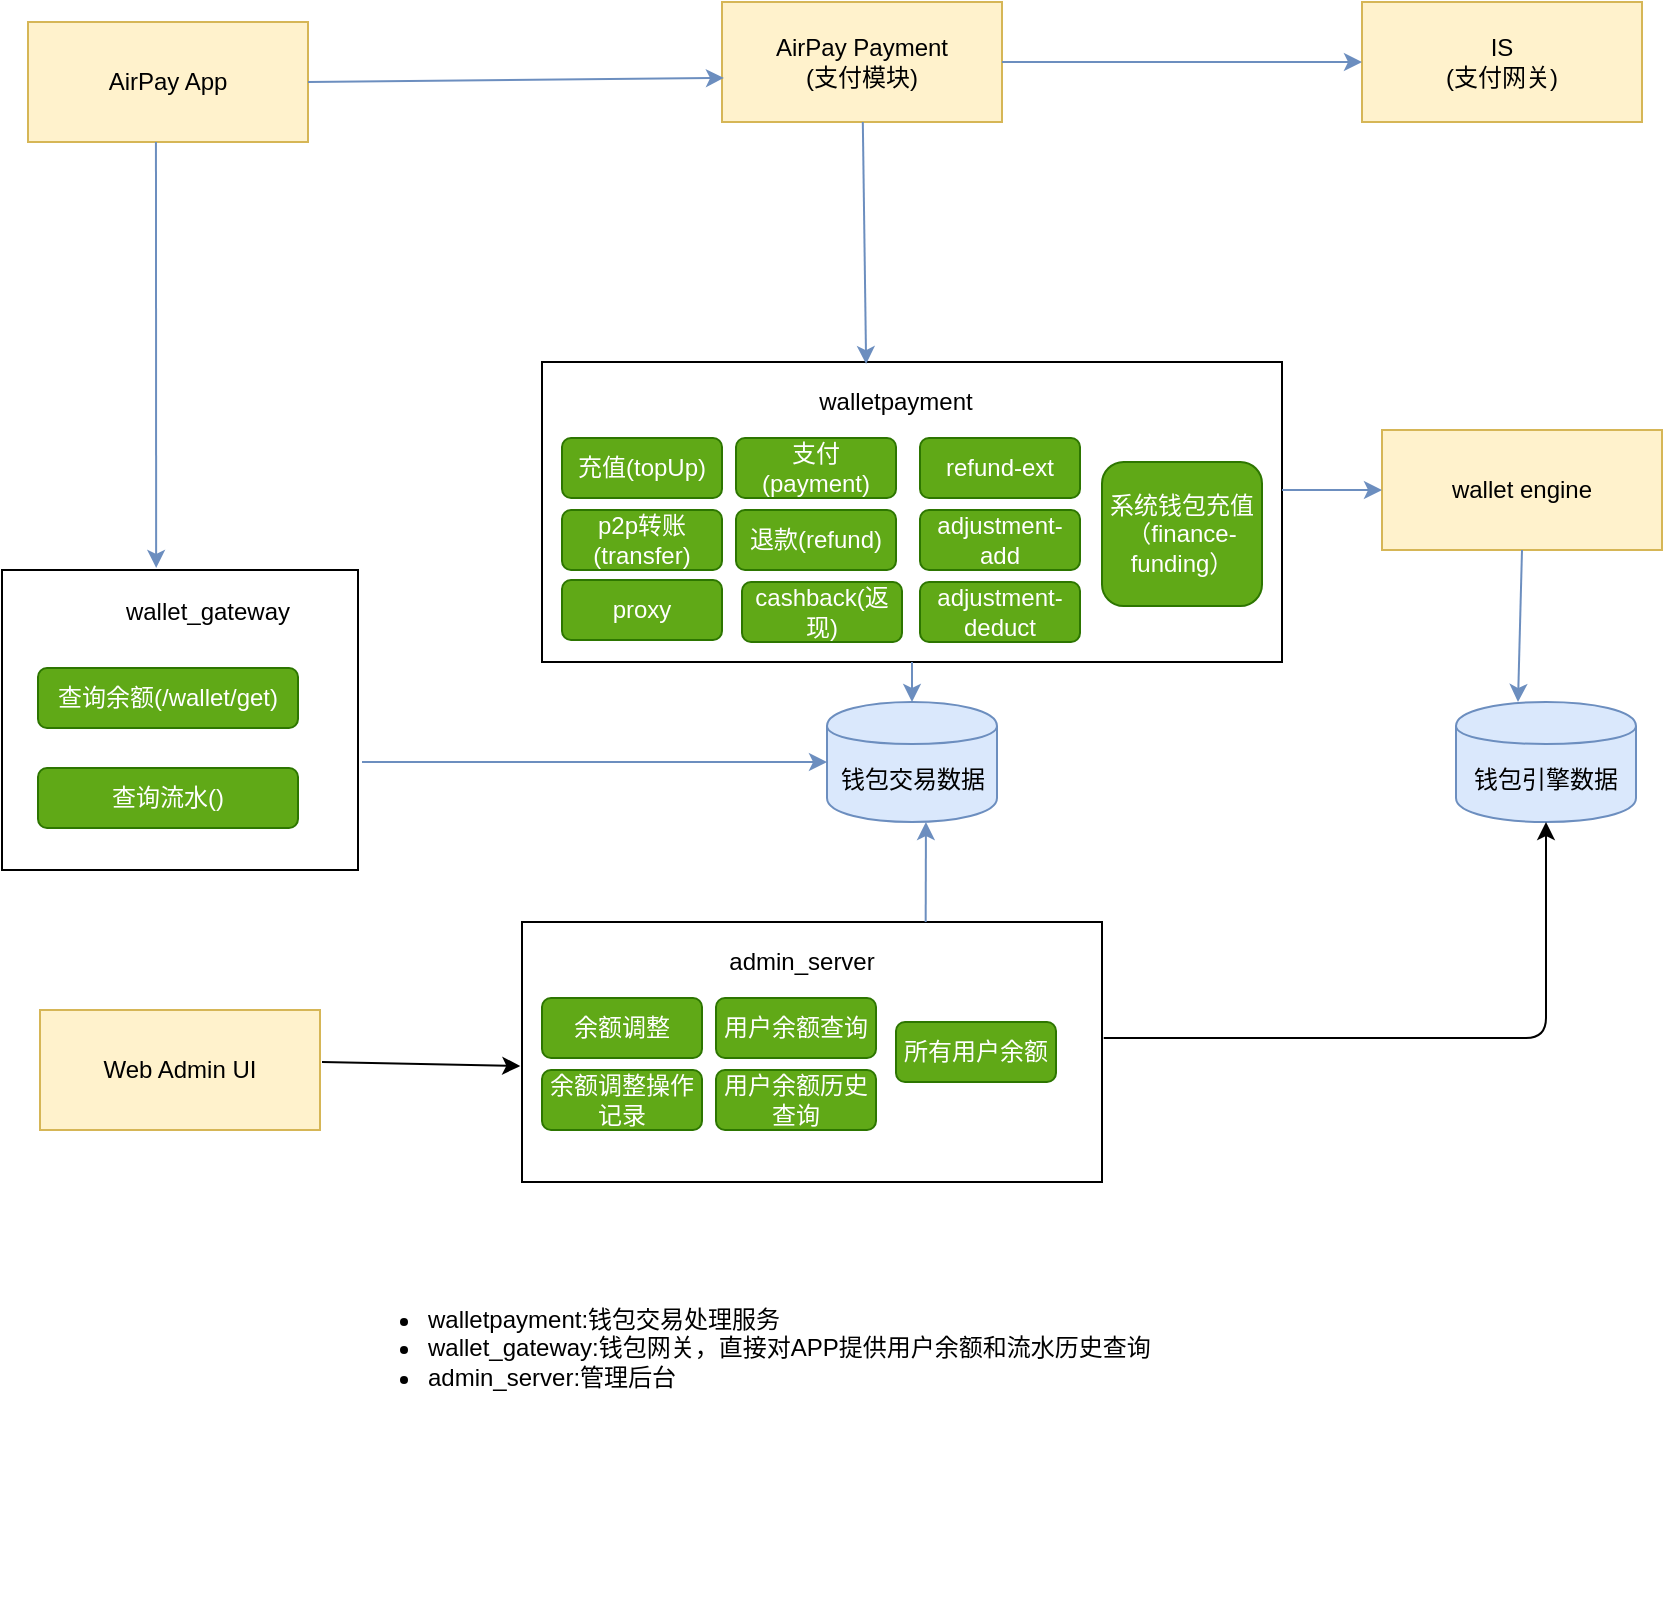 <mxfile version="13.2.4" type="github">
  <diagram id="bsD2x_KO6xM0R5m1DpQU" name="Page-1">
    <mxGraphModel dx="2125" dy="834" grid="1" gridSize="10" guides="1" tooltips="1" connect="1" arrows="1" fold="1" page="1" pageScale="1" pageWidth="827" pageHeight="1169" math="0" shadow="0">
      <root>
        <mxCell id="0" />
        <mxCell id="1" parent="0" />
        <mxCell id="wW9nk24ufCQ6Eqpu4SKE-6" value="" style="rounded=0;whiteSpace=wrap;html=1;" parent="1" vertex="1">
          <mxGeometry x="-270" y="310" width="370" height="150" as="geometry" />
        </mxCell>
        <mxCell id="wW9nk24ufCQ6Eqpu4SKE-4" value="proxy" style="rounded=1;whiteSpace=wrap;html=1;fillColor=#60a917;strokeColor=#2D7600;fontColor=#ffffff;" parent="1" vertex="1">
          <mxGeometry x="-260" y="419" width="80" height="30" as="geometry" />
        </mxCell>
        <mxCell id="wW9nk24ufCQ6Eqpu4SKE-5" value="p2p转账(transfer)" style="rounded=1;whiteSpace=wrap;html=1;fillColor=#60a917;strokeColor=#2D7600;fontColor=#ffffff;" parent="1" vertex="1">
          <mxGeometry x="-260" y="384" width="80" height="30" as="geometry" />
        </mxCell>
        <mxCell id="wW9nk24ufCQ6Eqpu4SKE-7" value="walletpayment" style="text;html=1;strokeColor=none;fillColor=none;align=center;verticalAlign=middle;whiteSpace=wrap;rounded=0;" parent="1" vertex="1">
          <mxGeometry x="-123" y="320" width="60" height="20" as="geometry" />
        </mxCell>
        <mxCell id="qn0rlDkQ1B8nhi_zscxB-5" value="AirPay App" style="rounded=0;whiteSpace=wrap;html=1;fillColor=#fff2cc;strokeColor=#d6b656;" parent="1" vertex="1">
          <mxGeometry x="-527" y="140" width="140" height="60" as="geometry" />
        </mxCell>
        <mxCell id="HvTuLi2SZUOxGm0iaF9G-14" value="充值(topUp)" style="rounded=1;whiteSpace=wrap;html=1;fillColor=#60a917;strokeColor=#2D7600;fontColor=#ffffff;" parent="1" vertex="1">
          <mxGeometry x="-260" y="348" width="80" height="30" as="geometry" />
        </mxCell>
        <mxCell id="HvTuLi2SZUOxGm0iaF9G-21" value="&lt;div style=&quot;text-align: justify&quot;&gt;&lt;ul&gt;&lt;li&gt;walletpayment:钱包交易处理服务&lt;/li&gt;&lt;li&gt;wallet_gateway:钱包网关，直接对APP提供用户余额和流水历史查询&lt;/li&gt;&lt;li&gt;admin_server:管理后台&lt;/li&gt;&lt;/ul&gt;&lt;/div&gt;&lt;div style=&quot;text-align: justify&quot;&gt;&lt;span style=&quot;font-weight: normal&quot;&gt;&lt;font style=&quot;font-size: 12px&quot;&gt;&lt;br&gt;&lt;/font&gt;&lt;/span&gt;&lt;/div&gt;" style="text;html=1;strokeColor=none;fillColor=none;spacing=5;spacingTop=-20;whiteSpace=wrap;overflow=hidden;rounded=0;" parent="1" vertex="1">
          <mxGeometry x="-372" y="780" width="500" height="150" as="geometry" />
        </mxCell>
        <mxCell id="NhHqqg0fZjunkmNu0OAJ-4" value="支付(payment)" style="rounded=1;whiteSpace=wrap;html=1;fillColor=#60a917;strokeColor=#2D7600;fontColor=#ffffff;" parent="1" vertex="1">
          <mxGeometry x="-173" y="348" width="80" height="30" as="geometry" />
        </mxCell>
        <mxCell id="NhHqqg0fZjunkmNu0OAJ-5" value="退款(refund)" style="rounded=1;whiteSpace=wrap;html=1;fillColor=#60a917;strokeColor=#2D7600;fontColor=#ffffff;" parent="1" vertex="1">
          <mxGeometry x="-173" y="384" width="80" height="30" as="geometry" />
        </mxCell>
        <mxCell id="NhHqqg0fZjunkmNu0OAJ-6" value="cashback(返现)" style="rounded=1;whiteSpace=wrap;html=1;fillColor=#60a917;strokeColor=#2D7600;fontColor=#ffffff;" parent="1" vertex="1">
          <mxGeometry x="-170" y="420" width="80" height="30" as="geometry" />
        </mxCell>
        <mxCell id="NhHqqg0fZjunkmNu0OAJ-7" value="refund-ext" style="rounded=1;whiteSpace=wrap;html=1;fillColor=#60a917;strokeColor=#2D7600;fontColor=#ffffff;" parent="1" vertex="1">
          <mxGeometry x="-81" y="348" width="80" height="30" as="geometry" />
        </mxCell>
        <mxCell id="NhHqqg0fZjunkmNu0OAJ-8" value="adjustment-add" style="rounded=1;whiteSpace=wrap;html=1;fillColor=#60a917;strokeColor=#2D7600;fontColor=#ffffff;" parent="1" vertex="1">
          <mxGeometry x="-81" y="384" width="80" height="30" as="geometry" />
        </mxCell>
        <mxCell id="NhHqqg0fZjunkmNu0OAJ-9" value="adjustment-deduct" style="rounded=1;whiteSpace=wrap;html=1;fillColor=#60a917;strokeColor=#2D7600;fontColor=#ffffff;" parent="1" vertex="1">
          <mxGeometry x="-81" y="420" width="80" height="30" as="geometry" />
        </mxCell>
        <mxCell id="NhHqqg0fZjunkmNu0OAJ-10" value="系统钱包充值（finance-funding）" style="rounded=1;whiteSpace=wrap;html=1;fillColor=#60a917;strokeColor=#2D7600;fontColor=#ffffff;" parent="1" vertex="1">
          <mxGeometry x="10" y="360" width="80" height="72" as="geometry" />
        </mxCell>
        <mxCell id="NhHqqg0fZjunkmNu0OAJ-11" value="" style="rounded=0;whiteSpace=wrap;html=1;" parent="1" vertex="1">
          <mxGeometry x="-540" y="414" width="178" height="150" as="geometry" />
        </mxCell>
        <mxCell id="NhHqqg0fZjunkmNu0OAJ-13" value="查询流水()" style="rounded=1;whiteSpace=wrap;html=1;fillColor=#60a917;strokeColor=#2D7600;fontColor=#ffffff;" parent="1" vertex="1">
          <mxGeometry x="-522" y="513" width="130" height="30" as="geometry" />
        </mxCell>
        <mxCell id="NhHqqg0fZjunkmNu0OAJ-14" value="wallet_gateway" style="text;html=1;strokeColor=none;fillColor=none;align=center;verticalAlign=middle;whiteSpace=wrap;rounded=0;" parent="1" vertex="1">
          <mxGeometry x="-502" y="425" width="130" height="20" as="geometry" />
        </mxCell>
        <mxCell id="NhHqqg0fZjunkmNu0OAJ-15" value="查询余额(/wallet/get)" style="rounded=1;whiteSpace=wrap;html=1;fillColor=#60a917;strokeColor=#2D7600;fontColor=#ffffff;" parent="1" vertex="1">
          <mxGeometry x="-522" y="463" width="130" height="30" as="geometry" />
        </mxCell>
        <mxCell id="NhHqqg0fZjunkmNu0OAJ-23" value="AirPay Payment&lt;br&gt;(支付模块)" style="rounded=0;whiteSpace=wrap;html=1;fillColor=#fff2cc;strokeColor=#d6b656;" parent="1" vertex="1">
          <mxGeometry x="-180" y="130" width="140" height="60" as="geometry" />
        </mxCell>
        <mxCell id="NhHqqg0fZjunkmNu0OAJ-24" value="IS&lt;br&gt;(支付网关)" style="rounded=0;whiteSpace=wrap;html=1;fillColor=#fff2cc;strokeColor=#d6b656;" parent="1" vertex="1">
          <mxGeometry x="140" y="130" width="140" height="60" as="geometry" />
        </mxCell>
        <mxCell id="D_jg47KwJ7MUG4NsFkgv-1" value="wallet engine" style="rounded=0;whiteSpace=wrap;html=1;fillColor=#fff2cc;strokeColor=#d6b656;" vertex="1" parent="1">
          <mxGeometry x="150" y="344" width="140" height="60" as="geometry" />
        </mxCell>
        <mxCell id="D_jg47KwJ7MUG4NsFkgv-2" value="钱包引擎数据" style="shape=cylinder;whiteSpace=wrap;html=1;boundedLbl=1;backgroundOutline=1;fillColor=#dae8fc;strokeColor=#6c8ebf;" vertex="1" parent="1">
          <mxGeometry x="187" y="480" width="90" height="60" as="geometry" />
        </mxCell>
        <mxCell id="D_jg47KwJ7MUG4NsFkgv-4" value="钱包交易数据" style="shape=cylinder;whiteSpace=wrap;html=1;boundedLbl=1;backgroundOutline=1;fillColor=#dae8fc;strokeColor=#6c8ebf;" vertex="1" parent="1">
          <mxGeometry x="-127.5" y="480" width="85" height="60" as="geometry" />
        </mxCell>
        <mxCell id="D_jg47KwJ7MUG4NsFkgv-5" value="" style="endArrow=classic;html=1;exitX=0.457;exitY=1;exitDx=0;exitDy=0;exitPerimeter=0;entryX=0.433;entryY=-0.007;entryDx=0;entryDy=0;entryPerimeter=0;fillColor=#dae8fc;strokeColor=#6c8ebf;" edge="1" parent="1" source="qn0rlDkQ1B8nhi_zscxB-5" target="NhHqqg0fZjunkmNu0OAJ-11">
          <mxGeometry width="50" height="50" relative="1" as="geometry">
            <mxPoint x="-190" y="370" as="sourcePoint" />
            <mxPoint x="-140" y="320" as="targetPoint" />
          </mxGeometry>
        </mxCell>
        <mxCell id="D_jg47KwJ7MUG4NsFkgv-6" value="" style="endArrow=classic;html=1;exitX=1;exitY=0.5;exitDx=0;exitDy=0;entryX=0.007;entryY=0.633;entryDx=0;entryDy=0;entryPerimeter=0;fillColor=#dae8fc;strokeColor=#6c8ebf;" edge="1" parent="1" source="qn0rlDkQ1B8nhi_zscxB-5" target="NhHqqg0fZjunkmNu0OAJ-23">
          <mxGeometry width="50" height="50" relative="1" as="geometry">
            <mxPoint x="-190" y="370" as="sourcePoint" />
            <mxPoint x="-140" y="320" as="targetPoint" />
          </mxGeometry>
        </mxCell>
        <mxCell id="D_jg47KwJ7MUG4NsFkgv-7" value="" style="endArrow=classic;html=1;exitX=1;exitY=0.5;exitDx=0;exitDy=0;entryX=0;entryY=0.5;entryDx=0;entryDy=0;fillColor=#dae8fc;strokeColor=#6c8ebf;" edge="1" parent="1" source="NhHqqg0fZjunkmNu0OAJ-23" target="NhHqqg0fZjunkmNu0OAJ-24">
          <mxGeometry width="50" height="50" relative="1" as="geometry">
            <mxPoint x="-190" y="370" as="sourcePoint" />
            <mxPoint x="-140" y="320" as="targetPoint" />
          </mxGeometry>
        </mxCell>
        <mxCell id="D_jg47KwJ7MUG4NsFkgv-8" value="" style="endArrow=classic;html=1;entryX=0.438;entryY=0.007;entryDx=0;entryDy=0;entryPerimeter=0;fillColor=#dae8fc;strokeColor=#6c8ebf;" edge="1" parent="1" source="NhHqqg0fZjunkmNu0OAJ-23" target="wW9nk24ufCQ6Eqpu4SKE-6">
          <mxGeometry width="50" height="50" relative="1" as="geometry">
            <mxPoint x="-190" y="370" as="sourcePoint" />
            <mxPoint x="-140" y="320" as="targetPoint" />
          </mxGeometry>
        </mxCell>
        <mxCell id="D_jg47KwJ7MUG4NsFkgv-9" value="" style="endArrow=classic;html=1;entryX=0;entryY=0.5;entryDx=0;entryDy=0;fillColor=#dae8fc;strokeColor=#6c8ebf;" edge="1" parent="1" target="D_jg47KwJ7MUG4NsFkgv-1">
          <mxGeometry width="50" height="50" relative="1" as="geometry">
            <mxPoint x="100" y="374" as="sourcePoint" />
            <mxPoint x="-140" y="320" as="targetPoint" />
          </mxGeometry>
        </mxCell>
        <mxCell id="D_jg47KwJ7MUG4NsFkgv-10" value="" style="endArrow=classic;html=1;exitX=0.5;exitY=1;exitDx=0;exitDy=0;fillColor=#dae8fc;strokeColor=#6c8ebf;" edge="1" parent="1" source="D_jg47KwJ7MUG4NsFkgv-1">
          <mxGeometry width="50" height="50" relative="1" as="geometry">
            <mxPoint x="230" y="450" as="sourcePoint" />
            <mxPoint x="218" y="480" as="targetPoint" />
          </mxGeometry>
        </mxCell>
        <mxCell id="D_jg47KwJ7MUG4NsFkgv-16" value="" style="endArrow=classic;html=1;entryX=0;entryY=0.5;entryDx=0;entryDy=0;fillColor=#dae8fc;strokeColor=#6c8ebf;" edge="1" parent="1" target="D_jg47KwJ7MUG4NsFkgv-4">
          <mxGeometry width="50" height="50" relative="1" as="geometry">
            <mxPoint x="-360" y="510" as="sourcePoint" />
            <mxPoint x="-140" y="320" as="targetPoint" />
          </mxGeometry>
        </mxCell>
        <mxCell id="D_jg47KwJ7MUG4NsFkgv-17" value="" style="endArrow=classic;html=1;entryX=0.5;entryY=0;entryDx=0;entryDy=0;fillColor=#dae8fc;strokeColor=#6c8ebf;" edge="1" parent="1" target="D_jg47KwJ7MUG4NsFkgv-4">
          <mxGeometry width="50" height="50" relative="1" as="geometry">
            <mxPoint x="-85" y="460" as="sourcePoint" />
            <mxPoint x="-140" y="320" as="targetPoint" />
          </mxGeometry>
        </mxCell>
        <mxCell id="D_jg47KwJ7MUG4NsFkgv-18" value="" style="rounded=0;whiteSpace=wrap;html=1;" vertex="1" parent="1">
          <mxGeometry x="-280" y="590" width="290" height="130" as="geometry" />
        </mxCell>
        <mxCell id="D_jg47KwJ7MUG4NsFkgv-20" value="余额调整操作记录" style="rounded=1;whiteSpace=wrap;html=1;fillColor=#60a917;strokeColor=#2D7600;fontColor=#ffffff;" vertex="1" parent="1">
          <mxGeometry x="-270" y="664" width="80" height="30" as="geometry" />
        </mxCell>
        <mxCell id="D_jg47KwJ7MUG4NsFkgv-21" value="admin_server" style="text;html=1;strokeColor=none;fillColor=none;align=center;verticalAlign=middle;whiteSpace=wrap;rounded=0;" vertex="1" parent="1">
          <mxGeometry x="-170" y="600" width="60" height="20" as="geometry" />
        </mxCell>
        <mxCell id="D_jg47KwJ7MUG4NsFkgv-22" value="余额调整" style="rounded=1;whiteSpace=wrap;html=1;fillColor=#60a917;strokeColor=#2D7600;fontColor=#ffffff;" vertex="1" parent="1">
          <mxGeometry x="-270" y="628" width="80" height="30" as="geometry" />
        </mxCell>
        <mxCell id="D_jg47KwJ7MUG4NsFkgv-23" value="用户余额查询" style="rounded=1;whiteSpace=wrap;html=1;fillColor=#60a917;strokeColor=#2D7600;fontColor=#ffffff;" vertex="1" parent="1">
          <mxGeometry x="-183" y="628" width="80" height="30" as="geometry" />
        </mxCell>
        <mxCell id="D_jg47KwJ7MUG4NsFkgv-24" value="用户余额历史查询" style="rounded=1;whiteSpace=wrap;html=1;fillColor=#60a917;strokeColor=#2D7600;fontColor=#ffffff;" vertex="1" parent="1">
          <mxGeometry x="-183" y="664" width="80" height="30" as="geometry" />
        </mxCell>
        <mxCell id="D_jg47KwJ7MUG4NsFkgv-32" value="" style="endArrow=classic;html=1;exitX=0.696;exitY=0;exitDx=0;exitDy=0;exitPerimeter=0;entryX=0.582;entryY=1;entryDx=0;entryDy=0;entryPerimeter=0;fillColor=#dae8fc;strokeColor=#6c8ebf;" edge="1" parent="1" source="D_jg47KwJ7MUG4NsFkgv-18" target="D_jg47KwJ7MUG4NsFkgv-4">
          <mxGeometry width="50" height="50" relative="1" as="geometry">
            <mxPoint x="-70" y="530" as="sourcePoint" />
            <mxPoint x="-120" y="570" as="targetPoint" />
          </mxGeometry>
        </mxCell>
        <mxCell id="D_jg47KwJ7MUG4NsFkgv-33" value="" style="endArrow=classic;html=1;exitX=1.003;exitY=0.446;exitDx=0;exitDy=0;exitPerimeter=0;entryX=0.5;entryY=1;entryDx=0;entryDy=0;" edge="1" parent="1" source="D_jg47KwJ7MUG4NsFkgv-18" target="D_jg47KwJ7MUG4NsFkgv-2">
          <mxGeometry width="50" height="50" relative="1" as="geometry">
            <mxPoint x="-70" y="530" as="sourcePoint" />
            <mxPoint x="240" y="655" as="targetPoint" />
            <Array as="points">
              <mxPoint x="232" y="648" />
            </Array>
          </mxGeometry>
        </mxCell>
        <mxCell id="D_jg47KwJ7MUG4NsFkgv-34" value="所有用户余额" style="rounded=1;whiteSpace=wrap;html=1;fillColor=#60a917;strokeColor=#2D7600;fontColor=#ffffff;" vertex="1" parent="1">
          <mxGeometry x="-93" y="640" width="80" height="30" as="geometry" />
        </mxCell>
        <mxCell id="D_jg47KwJ7MUG4NsFkgv-35" value="Web Admin UI" style="rounded=0;whiteSpace=wrap;html=1;fillColor=#fff2cc;strokeColor=#d6b656;" vertex="1" parent="1">
          <mxGeometry x="-521" y="634" width="140" height="60" as="geometry" />
        </mxCell>
        <mxCell id="D_jg47KwJ7MUG4NsFkgv-36" value="" style="endArrow=classic;html=1;entryX=-0.003;entryY=0.554;entryDx=0;entryDy=0;entryPerimeter=0;" edge="1" parent="1" target="D_jg47KwJ7MUG4NsFkgv-18">
          <mxGeometry width="50" height="50" relative="1" as="geometry">
            <mxPoint x="-380" y="660" as="sourcePoint" />
            <mxPoint x="-20" y="480" as="targetPoint" />
          </mxGeometry>
        </mxCell>
      </root>
    </mxGraphModel>
  </diagram>
</mxfile>
